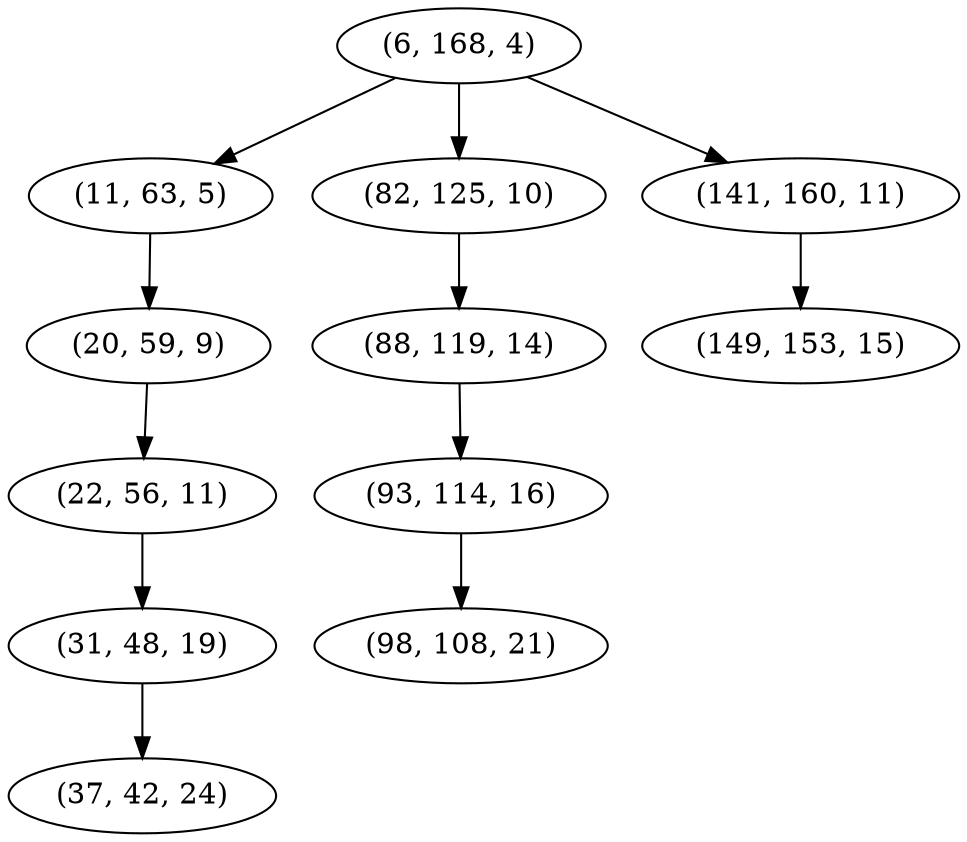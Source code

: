digraph tree {
    "(6, 168, 4)";
    "(11, 63, 5)";
    "(20, 59, 9)";
    "(22, 56, 11)";
    "(31, 48, 19)";
    "(37, 42, 24)";
    "(82, 125, 10)";
    "(88, 119, 14)";
    "(93, 114, 16)";
    "(98, 108, 21)";
    "(141, 160, 11)";
    "(149, 153, 15)";
    "(6, 168, 4)" -> "(11, 63, 5)";
    "(6, 168, 4)" -> "(82, 125, 10)";
    "(6, 168, 4)" -> "(141, 160, 11)";
    "(11, 63, 5)" -> "(20, 59, 9)";
    "(20, 59, 9)" -> "(22, 56, 11)";
    "(22, 56, 11)" -> "(31, 48, 19)";
    "(31, 48, 19)" -> "(37, 42, 24)";
    "(82, 125, 10)" -> "(88, 119, 14)";
    "(88, 119, 14)" -> "(93, 114, 16)";
    "(93, 114, 16)" -> "(98, 108, 21)";
    "(141, 160, 11)" -> "(149, 153, 15)";
}
